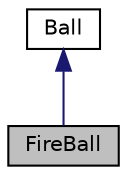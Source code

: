 digraph "FireBall"
{
 // LATEX_PDF_SIZE
  edge [fontname="Helvetica",fontsize="10",labelfontname="Helvetica",labelfontsize="10"];
  node [fontname="Helvetica",fontsize="10",shape=record];
  Node1 [label="FireBall",height=0.2,width=0.4,color="black", fillcolor="grey75", style="filled", fontcolor="black",tooltip="ball will have a very high damage"];
  Node2 -> Node1 [dir="back",color="midnightblue",fontsize="10",style="solid",fontname="Helvetica"];
  Node2 [label="Ball",height=0.2,width=0.4,color="black", fillcolor="white", style="filled",URL="$class_ball.html",tooltip="The base class for all the balls in the game."];
}
